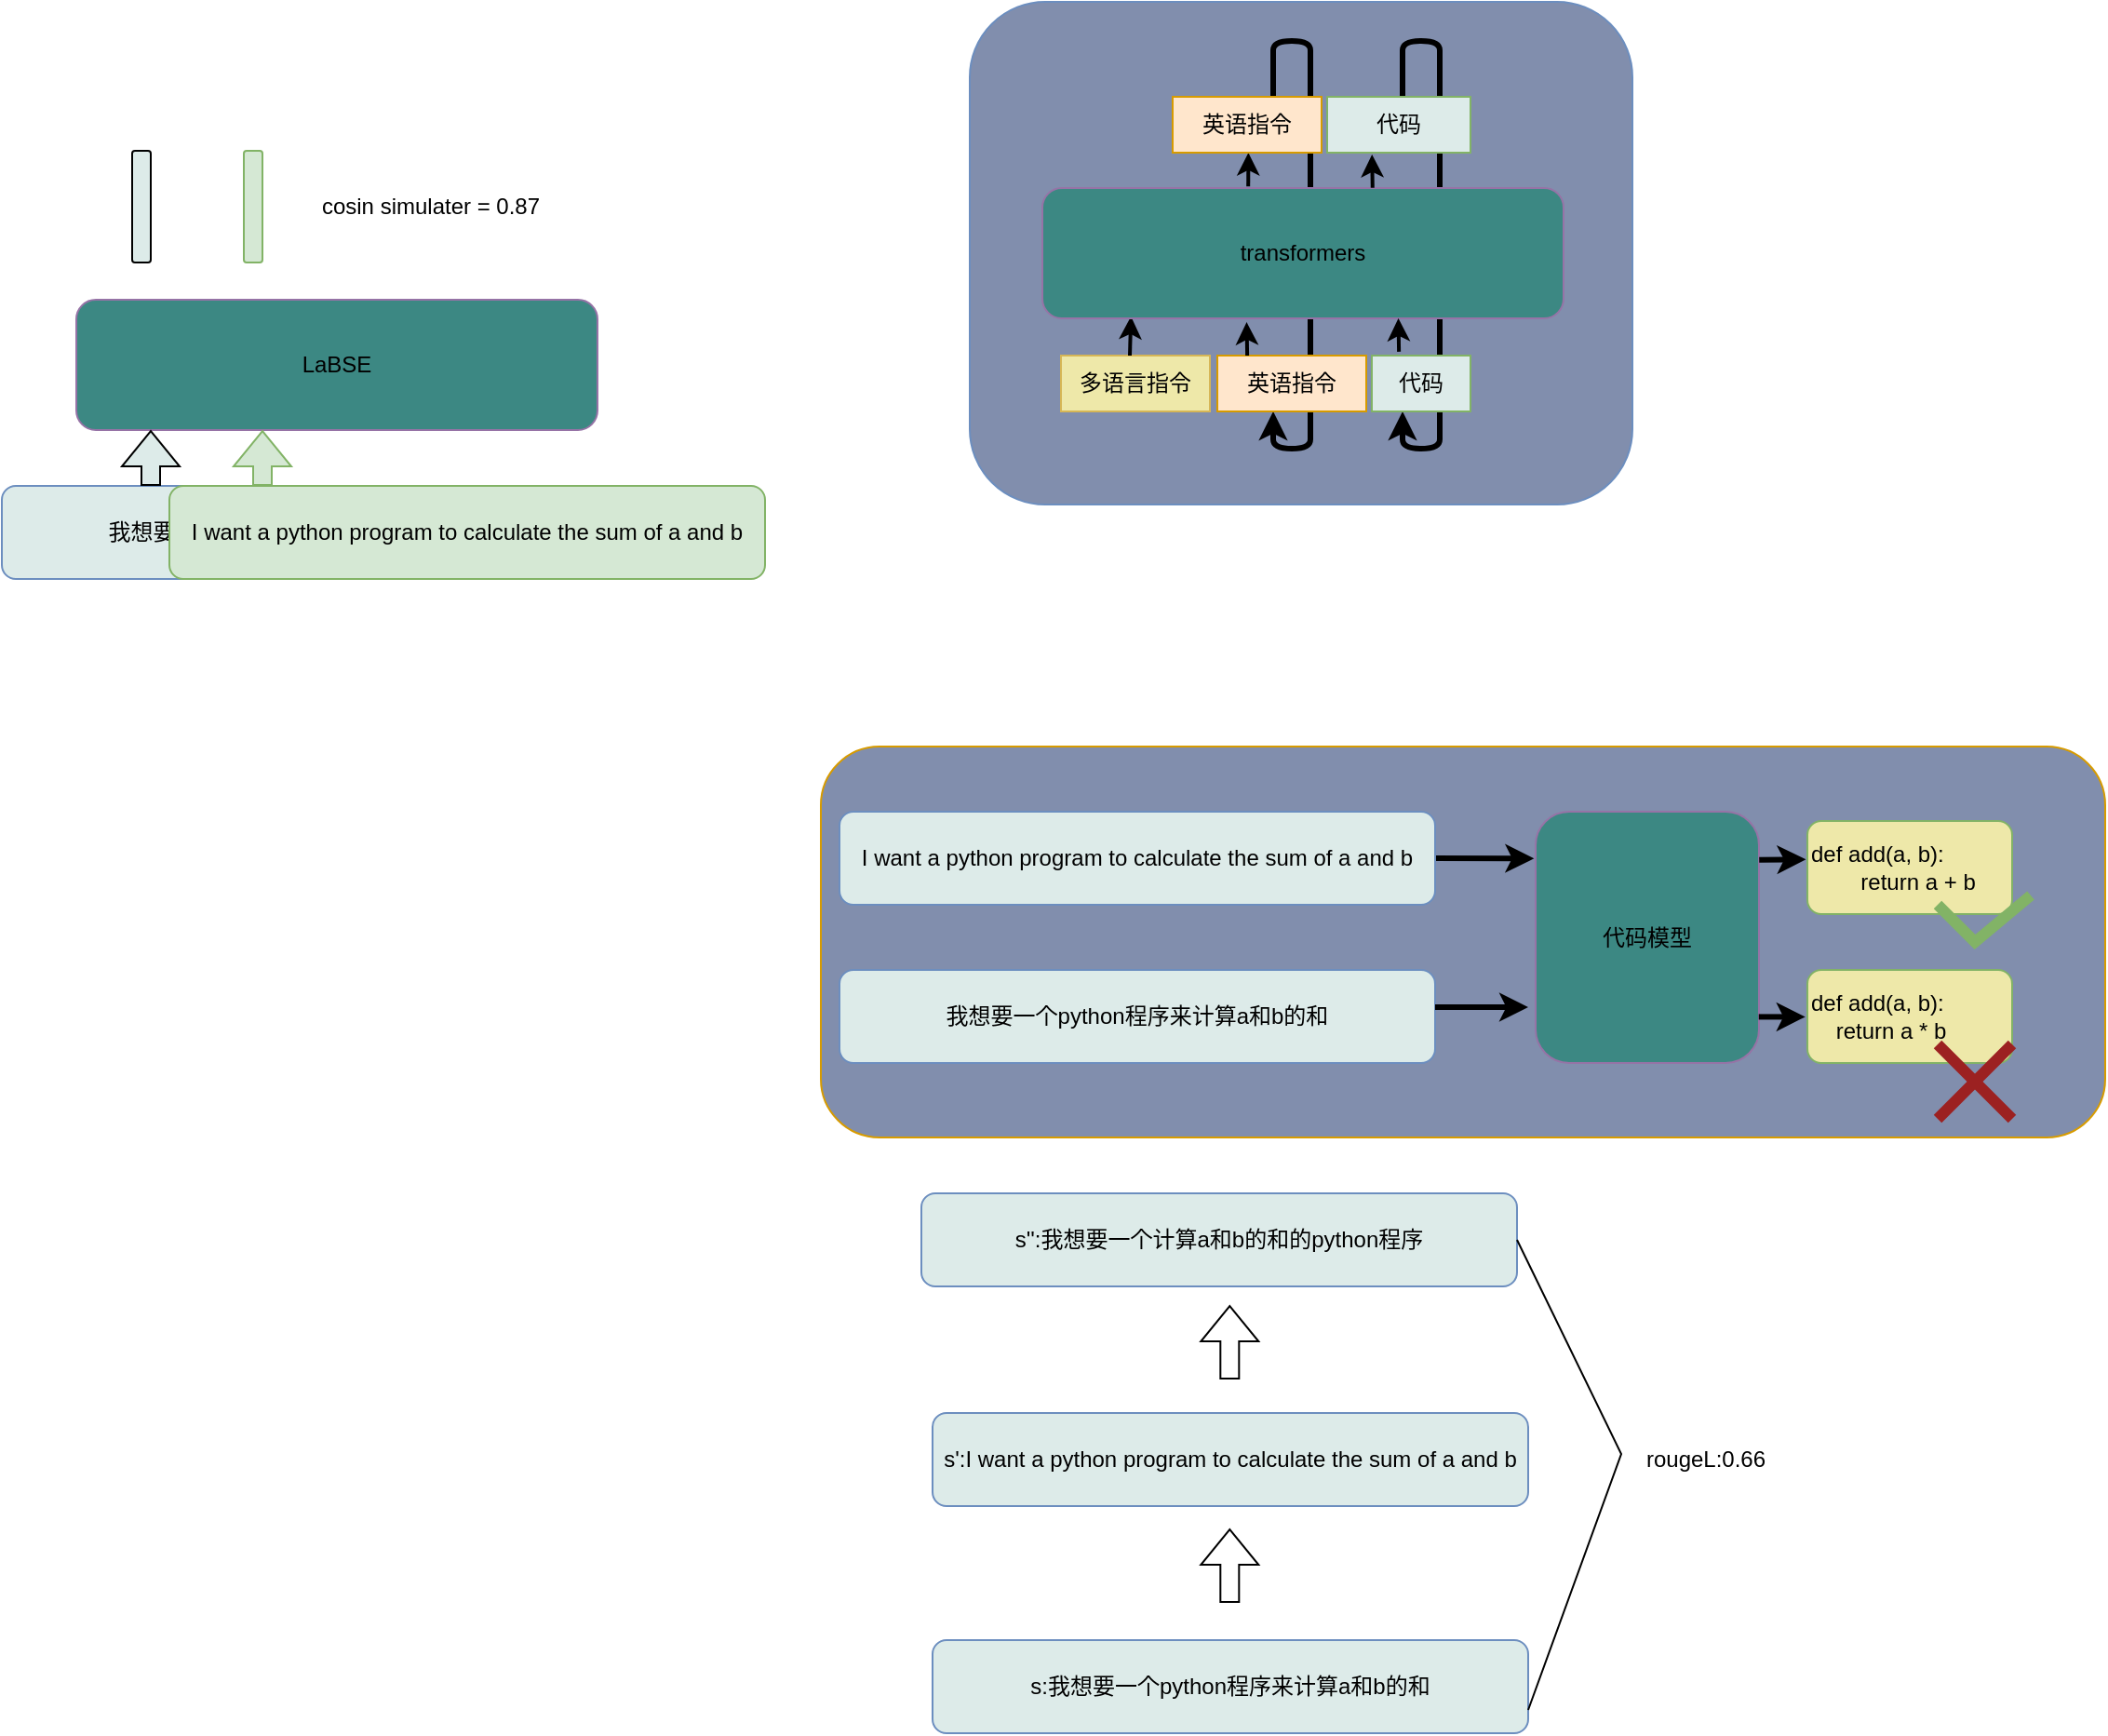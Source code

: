 <mxfile version="22.0.8" type="github">
  <diagram name="第 1 页" id="tlIQILoMWlmYZSHlkTmJ">
    <mxGraphModel dx="1497" dy="380" grid="1" gridSize="10" guides="1" tooltips="1" connect="1" arrows="1" fold="1" page="1" pageScale="1" pageWidth="827" pageHeight="1169" math="0" shadow="0">
      <root>
        <mxCell id="0" />
        <mxCell id="1" parent="0" />
        <mxCell id="NIcPPi9_ATHaVLOJomYT-57" value="" style="group" parent="1" vertex="1" connectable="0">
          <mxGeometry x="40" y="630" width="690" height="210" as="geometry" />
        </mxCell>
        <mxCell id="NIcPPi9_ATHaVLOJomYT-47" value="" style="rounded=1;whiteSpace=wrap;html=1;fillColor=#818EAD;strokeColor=#d79b00;" parent="NIcPPi9_ATHaVLOJomYT-57" vertex="1">
          <mxGeometry width="690" height="210" as="geometry" />
        </mxCell>
        <mxCell id="NIcPPi9_ATHaVLOJomYT-38" value="我想要一个python程序来计算a和b的和" style="rounded=1;whiteSpace=wrap;html=1;fillColor=#DDEBE9;strokeColor=#6c8ebf;" parent="NIcPPi9_ATHaVLOJomYT-57" vertex="1">
          <mxGeometry x="10" y="120" width="320" height="50" as="geometry" />
        </mxCell>
        <mxCell id="NIcPPi9_ATHaVLOJomYT-39" value="代码模型" style="rounded=1;whiteSpace=wrap;html=1;fillColor=#3C8883;strokeColor=#9673a6;" parent="NIcPPi9_ATHaVLOJomYT-57" vertex="1">
          <mxGeometry x="384" y="35" width="120" height="135" as="geometry" />
        </mxCell>
        <mxCell id="NIcPPi9_ATHaVLOJomYT-40" value="def add(a, b):&lt;br&gt;&lt;span style=&quot;white-space: pre;&quot;&gt;&#x9;&lt;/span&gt;return a + b" style="rounded=1;whiteSpace=wrap;html=1;align=left;fillColor=#EEE8A9;strokeColor=#82b366;" parent="NIcPPi9_ATHaVLOJomYT-57" vertex="1">
          <mxGeometry x="530" y="40" width="110" height="50" as="geometry" />
        </mxCell>
        <mxCell id="NIcPPi9_ATHaVLOJomYT-41" value="def add(a, b):&lt;br style=&quot;border-color: var(--border-color);&quot;&gt;&lt;span style=&quot;border-color: var(--border-color);&quot;&gt;&lt;span style=&quot;white-space: pre;&quot;&gt;&amp;nbsp;&amp;nbsp;&amp;nbsp;&amp;nbsp;&lt;/span&gt;&lt;/span&gt;&lt;span style=&quot;&quot;&gt;return a * b&lt;/span&gt;" style="rounded=1;whiteSpace=wrap;html=1;align=left;fillColor=#EEE8A9;strokeColor=#82b366;" parent="NIcPPi9_ATHaVLOJomYT-57" vertex="1">
          <mxGeometry x="530" y="120" width="110" height="50" as="geometry" />
        </mxCell>
        <mxCell id="NIcPPi9_ATHaVLOJomYT-42" value="" style="endArrow=classic;html=1;rounded=0;entryX=-0.007;entryY=0.186;entryDx=0;entryDy=0;entryPerimeter=0;strokeWidth=3;" parent="NIcPPi9_ATHaVLOJomYT-57" target="NIcPPi9_ATHaVLOJomYT-39" edge="1">
          <mxGeometry width="50" height="50" relative="1" as="geometry">
            <mxPoint x="330" y="60" as="sourcePoint" />
            <mxPoint x="380" y="10" as="targetPoint" />
          </mxGeometry>
        </mxCell>
        <mxCell id="NIcPPi9_ATHaVLOJomYT-43" value="" style="endArrow=classic;html=1;rounded=0;strokeWidth=3;" parent="NIcPPi9_ATHaVLOJomYT-57" edge="1">
          <mxGeometry width="50" height="50" relative="1" as="geometry">
            <mxPoint x="330" y="140" as="sourcePoint" />
            <mxPoint x="380" y="140" as="targetPoint" />
          </mxGeometry>
        </mxCell>
        <mxCell id="NIcPPi9_ATHaVLOJomYT-45" value="" style="endArrow=classic;html=1;rounded=0;exitX=1.001;exitY=0.192;exitDx=0;exitDy=0;exitPerimeter=0;entryX=-0.007;entryY=0.412;entryDx=0;entryDy=0;entryPerimeter=0;strokeWidth=3;" parent="NIcPPi9_ATHaVLOJomYT-57" source="NIcPPi9_ATHaVLOJomYT-39" target="NIcPPi9_ATHaVLOJomYT-40" edge="1">
          <mxGeometry width="50" height="50" relative="1" as="geometry">
            <mxPoint x="510" y="60" as="sourcePoint" />
            <mxPoint x="560" y="10" as="targetPoint" />
          </mxGeometry>
        </mxCell>
        <mxCell id="NIcPPi9_ATHaVLOJomYT-46" value="" style="endArrow=classic;html=1;rounded=0;exitX=1.001;exitY=0.192;exitDx=0;exitDy=0;exitPerimeter=0;entryX=-0.007;entryY=0.412;entryDx=0;entryDy=0;entryPerimeter=0;strokeWidth=3;" parent="NIcPPi9_ATHaVLOJomYT-57" edge="1">
          <mxGeometry width="50" height="50" relative="1" as="geometry">
            <mxPoint x="503.88" y="145.21" as="sourcePoint" />
            <mxPoint x="528.88" y="145.21" as="targetPoint" />
          </mxGeometry>
        </mxCell>
        <mxCell id="NIcPPi9_ATHaVLOJomYT-48" value="" style="endArrow=none;html=1;rounded=0;fillColor=#d5e8d4;strokeColor=#82b366;strokeWidth=6;" parent="NIcPPi9_ATHaVLOJomYT-57" edge="1">
          <mxGeometry width="50" height="50" relative="1" as="geometry">
            <mxPoint x="600" y="85" as="sourcePoint" />
            <mxPoint x="650" y="80" as="targetPoint" />
            <Array as="points">
              <mxPoint x="620" y="105" />
            </Array>
          </mxGeometry>
        </mxCell>
        <mxCell id="NIcPPi9_ATHaVLOJomYT-56" value="" style="group" parent="NIcPPi9_ATHaVLOJomYT-57" vertex="1" connectable="0">
          <mxGeometry x="600" y="160" width="40" height="40" as="geometry" />
        </mxCell>
        <mxCell id="NIcPPi9_ATHaVLOJomYT-50" value="" style="endArrow=none;html=1;rounded=0;strokeWidth=6;fillColor=#f8cecc;strokeColor=#9c2121;" parent="NIcPPi9_ATHaVLOJomYT-56" edge="1">
          <mxGeometry width="50" height="50" relative="1" as="geometry">
            <mxPoint x="40" y="40" as="sourcePoint" />
            <mxPoint as="targetPoint" />
          </mxGeometry>
        </mxCell>
        <mxCell id="NIcPPi9_ATHaVLOJomYT-55" value="" style="endArrow=none;html=1;rounded=0;strokeWidth=6;fillColor=#f8cecc;strokeColor=#9c2121;" parent="NIcPPi9_ATHaVLOJomYT-56" edge="1">
          <mxGeometry width="50" height="50" relative="1" as="geometry">
            <mxPoint y="40" as="sourcePoint" />
            <mxPoint x="40" as="targetPoint" />
          </mxGeometry>
        </mxCell>
        <mxCell id="wSeLVEq0lPYKmxOxYHGV-60" value="I want a python program to calculate the sum of a and b" style="rounded=1;whiteSpace=wrap;html=1;fillColor=#DDEBE9;strokeColor=#6c8ebf;" vertex="1" parent="NIcPPi9_ATHaVLOJomYT-57">
          <mxGeometry x="10" y="35" width="320" height="50" as="geometry" />
        </mxCell>
        <mxCell id="NIcPPi9_ATHaVLOJomYT-58" value="" style="group" parent="1" vertex="1" connectable="0">
          <mxGeometry x="120" y="230" width="356" height="270" as="geometry" />
        </mxCell>
        <mxCell id="mqLIqZ7rtX47lsut0Rx1-29" value="" style="rounded=1;whiteSpace=wrap;html=1;fillColor=#818EAD;strokeColor=#6c8ebf;gradientColor=none;container=0;" parent="NIcPPi9_ATHaVLOJomYT-58" vertex="1">
          <mxGeometry width="356" height="270" as="geometry" />
        </mxCell>
        <mxCell id="mqLIqZ7rtX47lsut0Rx1-3" value="多语言指令" style="rounded=0;whiteSpace=wrap;html=1;fillColor=#EEE8A9;strokeColor=#d6b656;container=0;" parent="NIcPPi9_ATHaVLOJomYT-58" vertex="1">
          <mxGeometry x="49" y="190" width="80" height="30" as="geometry" />
        </mxCell>
        <mxCell id="mqLIqZ7rtX47lsut0Rx1-27" value="" style="curved=1;endArrow=classic;html=1;rounded=0;strokeWidth=3;" parent="NIcPPi9_ATHaVLOJomYT-58" edge="1">
          <mxGeometry width="50" height="50" relative="1" as="geometry">
            <mxPoint x="163" y="51" as="sourcePoint" />
            <mxPoint x="163" y="220" as="targetPoint" />
            <Array as="points">
              <mxPoint x="163" y="31" />
              <mxPoint x="163" y="21" />
              <mxPoint x="183" y="21" />
              <mxPoint x="183" y="31" />
              <mxPoint x="183" y="81" />
              <mxPoint x="183" y="230" />
              <mxPoint x="183" y="240" />
              <mxPoint x="163" y="240" />
              <mxPoint x="163" y="230" />
            </Array>
          </mxGeometry>
        </mxCell>
        <mxCell id="mqLIqZ7rtX47lsut0Rx1-20" value="" style="endArrow=classic;html=1;rounded=0;entryX=0.17;entryY=0.985;entryDx=0;entryDy=0;entryPerimeter=0;strokeWidth=2;" parent="NIcPPi9_ATHaVLOJomYT-58" target="mqLIqZ7rtX47lsut0Rx1-2" edge="1">
          <mxGeometry width="50" height="50" relative="1" as="geometry">
            <mxPoint x="86" y="190" as="sourcePoint" />
            <mxPoint x="106" y="170" as="targetPoint" />
          </mxGeometry>
        </mxCell>
        <mxCell id="mqLIqZ7rtX47lsut0Rx1-21" value="" style="endArrow=classic;html=1;rounded=0;entryX=0.17;entryY=0.985;entryDx=0;entryDy=0;entryPerimeter=0;exitX=0.395;exitY=-0.013;exitDx=0;exitDy=0;exitPerimeter=0;strokeWidth=2;" parent="NIcPPi9_ATHaVLOJomYT-58" source="mqLIqZ7rtX47lsut0Rx1-2" edge="1">
          <mxGeometry width="50" height="50" relative="1" as="geometry">
            <mxPoint x="148.7" y="102.05" as="sourcePoint" />
            <mxPoint x="149.7" y="81.05" as="targetPoint" />
          </mxGeometry>
        </mxCell>
        <mxCell id="mqLIqZ7rtX47lsut0Rx1-11" value="英语指令" style="rounded=0;whiteSpace=wrap;html=1;fillColor=#ffe6cc;strokeColor=#d79b00;container=0;" parent="NIcPPi9_ATHaVLOJomYT-58" vertex="1">
          <mxGeometry x="133" y="190" width="80" height="30" as="geometry" />
        </mxCell>
        <mxCell id="mqLIqZ7rtX47lsut0Rx1-9" value="英语指令" style="rounded=0;whiteSpace=wrap;html=1;fillColor=#ffe6cc;strokeColor=#d79b00;container=0;" parent="NIcPPi9_ATHaVLOJomYT-58" vertex="1">
          <mxGeometry x="109" y="51" width="80" height="30" as="geometry" />
        </mxCell>
        <mxCell id="mqLIqZ7rtX47lsut0Rx1-28" value="" style="curved=1;endArrow=classic;html=1;rounded=0;strokeWidth=3;" parent="NIcPPi9_ATHaVLOJomYT-58" edge="1">
          <mxGeometry width="50" height="50" relative="1" as="geometry">
            <mxPoint x="232.5" y="51" as="sourcePoint" />
            <mxPoint x="232.5" y="220" as="targetPoint" />
            <Array as="points">
              <mxPoint x="232.5" y="31" />
              <mxPoint x="232.5" y="21" />
              <mxPoint x="252.5" y="21" />
              <mxPoint x="252.5" y="31" />
              <mxPoint x="252.5" y="81" />
              <mxPoint x="252.5" y="230" />
              <mxPoint x="252.5" y="240" />
              <mxPoint x="232.5" y="240" />
              <mxPoint x="232.5" y="230" />
            </Array>
          </mxGeometry>
        </mxCell>
        <mxCell id="mqLIqZ7rtX47lsut0Rx1-12" value="代码" style="rounded=0;whiteSpace=wrap;html=1;fillColor=#DDEBE9;strokeColor=#82b366;container=0;" parent="NIcPPi9_ATHaVLOJomYT-58" vertex="1">
          <mxGeometry x="192" y="51" width="77" height="30" as="geometry" />
        </mxCell>
        <mxCell id="mqLIqZ7rtX47lsut0Rx1-2" value="transformers" style="rounded=1;whiteSpace=wrap;html=1;fillColor=#3C8883;strokeColor=#9673a6;container=0;" parent="NIcPPi9_ATHaVLOJomYT-58" vertex="1">
          <mxGeometry x="39" y="100" width="280" height="70" as="geometry" />
        </mxCell>
        <mxCell id="mqLIqZ7rtX47lsut0Rx1-15" value="代码" style="rounded=0;whiteSpace=wrap;html=1;fillColor=#DDEBE9;strokeColor=#82b366;container=0;" parent="NIcPPi9_ATHaVLOJomYT-58" vertex="1">
          <mxGeometry x="216" y="190" width="53" height="30" as="geometry" />
        </mxCell>
        <mxCell id="NIcPPi9_ATHaVLOJomYT-1" value="" style="endArrow=classic;html=1;rounded=0;entryX=0.17;entryY=0.985;entryDx=0;entryDy=0;entryPerimeter=0;exitX=0.395;exitY=-0.013;exitDx=0;exitDy=0;exitPerimeter=0;strokeWidth=2;" parent="NIcPPi9_ATHaVLOJomYT-58" edge="1">
          <mxGeometry width="50" height="50" relative="1" as="geometry">
            <mxPoint x="216.4" y="99.91" as="sourcePoint" />
            <mxPoint x="216.1" y="81.96" as="targetPoint" />
          </mxGeometry>
        </mxCell>
        <mxCell id="NIcPPi9_ATHaVLOJomYT-2" value="" style="endArrow=classic;html=1;rounded=0;entryX=0.17;entryY=0.985;entryDx=0;entryDy=0;entryPerimeter=0;exitX=0.395;exitY=-0.013;exitDx=0;exitDy=0;exitPerimeter=0;strokeWidth=2;" parent="NIcPPi9_ATHaVLOJomYT-58" edge="1">
          <mxGeometry width="50" height="50" relative="1" as="geometry">
            <mxPoint x="149.06" y="190" as="sourcePoint" />
            <mxPoint x="148.76" y="172.05" as="targetPoint" />
          </mxGeometry>
        </mxCell>
        <mxCell id="NIcPPi9_ATHaVLOJomYT-3" value="" style="endArrow=classic;html=1;rounded=0;entryX=0.17;entryY=0.985;entryDx=0;entryDy=0;entryPerimeter=0;exitX=0.395;exitY=-0.013;exitDx=0;exitDy=0;exitPerimeter=0;strokeWidth=2;" parent="NIcPPi9_ATHaVLOJomYT-58" edge="1">
          <mxGeometry width="50" height="50" relative="1" as="geometry">
            <mxPoint x="230.56" y="187.95" as="sourcePoint" />
            <mxPoint x="230.26" y="170" as="targetPoint" />
          </mxGeometry>
        </mxCell>
        <mxCell id="wSeLVEq0lPYKmxOxYHGV-26" value="" style="group" vertex="1" connectable="0" parent="1">
          <mxGeometry x="94" y="870" width="466" height="290" as="geometry" />
        </mxCell>
        <mxCell id="wSeLVEq0lPYKmxOxYHGV-1" value="s:我想要一个python程序来计算a和b的和" style="rounded=1;whiteSpace=wrap;html=1;fillColor=#DDEBE9;strokeColor=#6c8ebf;" vertex="1" parent="wSeLVEq0lPYKmxOxYHGV-26">
          <mxGeometry x="6" y="240" width="320" height="50" as="geometry" />
        </mxCell>
        <mxCell id="wSeLVEq0lPYKmxOxYHGV-2" value="s&#39;&#39;:我想要一个计算a和b的和的python程序" style="rounded=1;whiteSpace=wrap;html=1;fillColor=#DDEBE9;strokeColor=#6c8ebf;" vertex="1" parent="wSeLVEq0lPYKmxOxYHGV-26">
          <mxGeometry width="320" height="50" as="geometry" />
        </mxCell>
        <mxCell id="wSeLVEq0lPYKmxOxYHGV-3" value="" style="shape=flexArrow;endArrow=classic;html=1;rounded=0;" edge="1" parent="wSeLVEq0lPYKmxOxYHGV-26">
          <mxGeometry width="50" height="50" relative="1" as="geometry">
            <mxPoint x="165.66" y="220" as="sourcePoint" />
            <mxPoint x="165.66" y="180" as="targetPoint" />
          </mxGeometry>
        </mxCell>
        <mxCell id="wSeLVEq0lPYKmxOxYHGV-6" value="" style="endArrow=none;html=1;rounded=0;entryX=1;entryY=0.75;entryDx=0;entryDy=0;exitX=1;exitY=0.5;exitDx=0;exitDy=0;" edge="1" parent="wSeLVEq0lPYKmxOxYHGV-26" source="wSeLVEq0lPYKmxOxYHGV-2" target="wSeLVEq0lPYKmxOxYHGV-1">
          <mxGeometry width="50" height="50" relative="1" as="geometry">
            <mxPoint x="326" y="80" as="sourcePoint" />
            <mxPoint x="376" y="30" as="targetPoint" />
            <Array as="points">
              <mxPoint x="376" y="140" />
            </Array>
          </mxGeometry>
        </mxCell>
        <mxCell id="wSeLVEq0lPYKmxOxYHGV-8" value="rougeL:0.66" style="text;html=1;align=center;verticalAlign=middle;resizable=0;points=[];autosize=1;strokeColor=none;fillColor=none;" vertex="1" parent="wSeLVEq0lPYKmxOxYHGV-26">
          <mxGeometry x="376" y="128" width="90" height="30" as="geometry" />
        </mxCell>
        <mxCell id="NIcPPi9_ATHaVLOJomYT-37" value="s&#39;:I want a python program to calculate the sum of a and b" style="rounded=1;whiteSpace=wrap;html=1;fillColor=#DDEBE9;strokeColor=#6c8ebf;" parent="wSeLVEq0lPYKmxOxYHGV-26" vertex="1">
          <mxGeometry x="6" y="118" width="320" height="50" as="geometry" />
        </mxCell>
        <mxCell id="wSeLVEq0lPYKmxOxYHGV-25" value="" style="shape=flexArrow;endArrow=classic;html=1;rounded=0;" edge="1" parent="wSeLVEq0lPYKmxOxYHGV-26">
          <mxGeometry width="50" height="50" relative="1" as="geometry">
            <mxPoint x="165.66" y="100" as="sourcePoint" />
            <mxPoint x="165.66" y="60" as="targetPoint" />
          </mxGeometry>
        </mxCell>
        <mxCell id="wSeLVEq0lPYKmxOxYHGV-81" value="" style="group" vertex="1" connectable="0" parent="1">
          <mxGeometry x="-400" y="310" width="410" height="230" as="geometry" />
        </mxCell>
        <mxCell id="wSeLVEq0lPYKmxOxYHGV-27" value="LaBSE" style="rounded=1;whiteSpace=wrap;html=1;fillColor=#3C8883;strokeColor=#9673a6;container=0;" vertex="1" parent="wSeLVEq0lPYKmxOxYHGV-81">
          <mxGeometry x="40" y="80" width="280" height="70" as="geometry" />
        </mxCell>
        <mxCell id="wSeLVEq0lPYKmxOxYHGV-50" value="我想要一个python程序来计算a和b的和" style="rounded=1;whiteSpace=wrap;html=1;fillColor=#DDEBE9;strokeColor=#6c8ebf;" vertex="1" parent="wSeLVEq0lPYKmxOxYHGV-81">
          <mxGeometry y="180" width="320" height="50" as="geometry" />
        </mxCell>
        <mxCell id="wSeLVEq0lPYKmxOxYHGV-61" value="I want a python program to calculate the sum of a and b" style="rounded=1;whiteSpace=wrap;html=1;fillColor=#d5e8d4;strokeColor=#82b366;" vertex="1" parent="wSeLVEq0lPYKmxOxYHGV-81">
          <mxGeometry x="90" y="180" width="320" height="50" as="geometry" />
        </mxCell>
        <mxCell id="wSeLVEq0lPYKmxOxYHGV-71" value="" style="shape=flexArrow;endArrow=classic;html=1;rounded=0;fillColor=#DDEBE9;" edge="1" parent="wSeLVEq0lPYKmxOxYHGV-81">
          <mxGeometry width="50" height="50" relative="1" as="geometry">
            <mxPoint x="80" y="180" as="sourcePoint" />
            <mxPoint x="80" y="150" as="targetPoint" />
          </mxGeometry>
        </mxCell>
        <mxCell id="wSeLVEq0lPYKmxOxYHGV-72" value="" style="shape=flexArrow;endArrow=classic;html=1;rounded=0;fillColor=#d5e8d4;strokeColor=#82b366;" edge="1" parent="wSeLVEq0lPYKmxOxYHGV-81">
          <mxGeometry width="50" height="50" relative="1" as="geometry">
            <mxPoint x="140" y="180" as="sourcePoint" />
            <mxPoint x="140" y="150" as="targetPoint" />
          </mxGeometry>
        </mxCell>
        <mxCell id="wSeLVEq0lPYKmxOxYHGV-74" value="" style="rounded=1;whiteSpace=wrap;html=1;fillColor=#DDEBE9;" vertex="1" parent="wSeLVEq0lPYKmxOxYHGV-81">
          <mxGeometry x="70" width="10" height="60" as="geometry" />
        </mxCell>
        <mxCell id="wSeLVEq0lPYKmxOxYHGV-75" value="" style="rounded=1;whiteSpace=wrap;html=1;fillColor=#d5e8d4;strokeColor=#82b366;" vertex="1" parent="wSeLVEq0lPYKmxOxYHGV-81">
          <mxGeometry x="130" width="10" height="60" as="geometry" />
        </mxCell>
        <mxCell id="wSeLVEq0lPYKmxOxYHGV-80" value="cosin simulater = 0.87" style="text;html=1;align=center;verticalAlign=middle;resizable=0;points=[];autosize=1;strokeColor=none;fillColor=none;" vertex="1" parent="wSeLVEq0lPYKmxOxYHGV-81">
          <mxGeometry x="160" y="15" width="140" height="30" as="geometry" />
        </mxCell>
      </root>
    </mxGraphModel>
  </diagram>
</mxfile>
